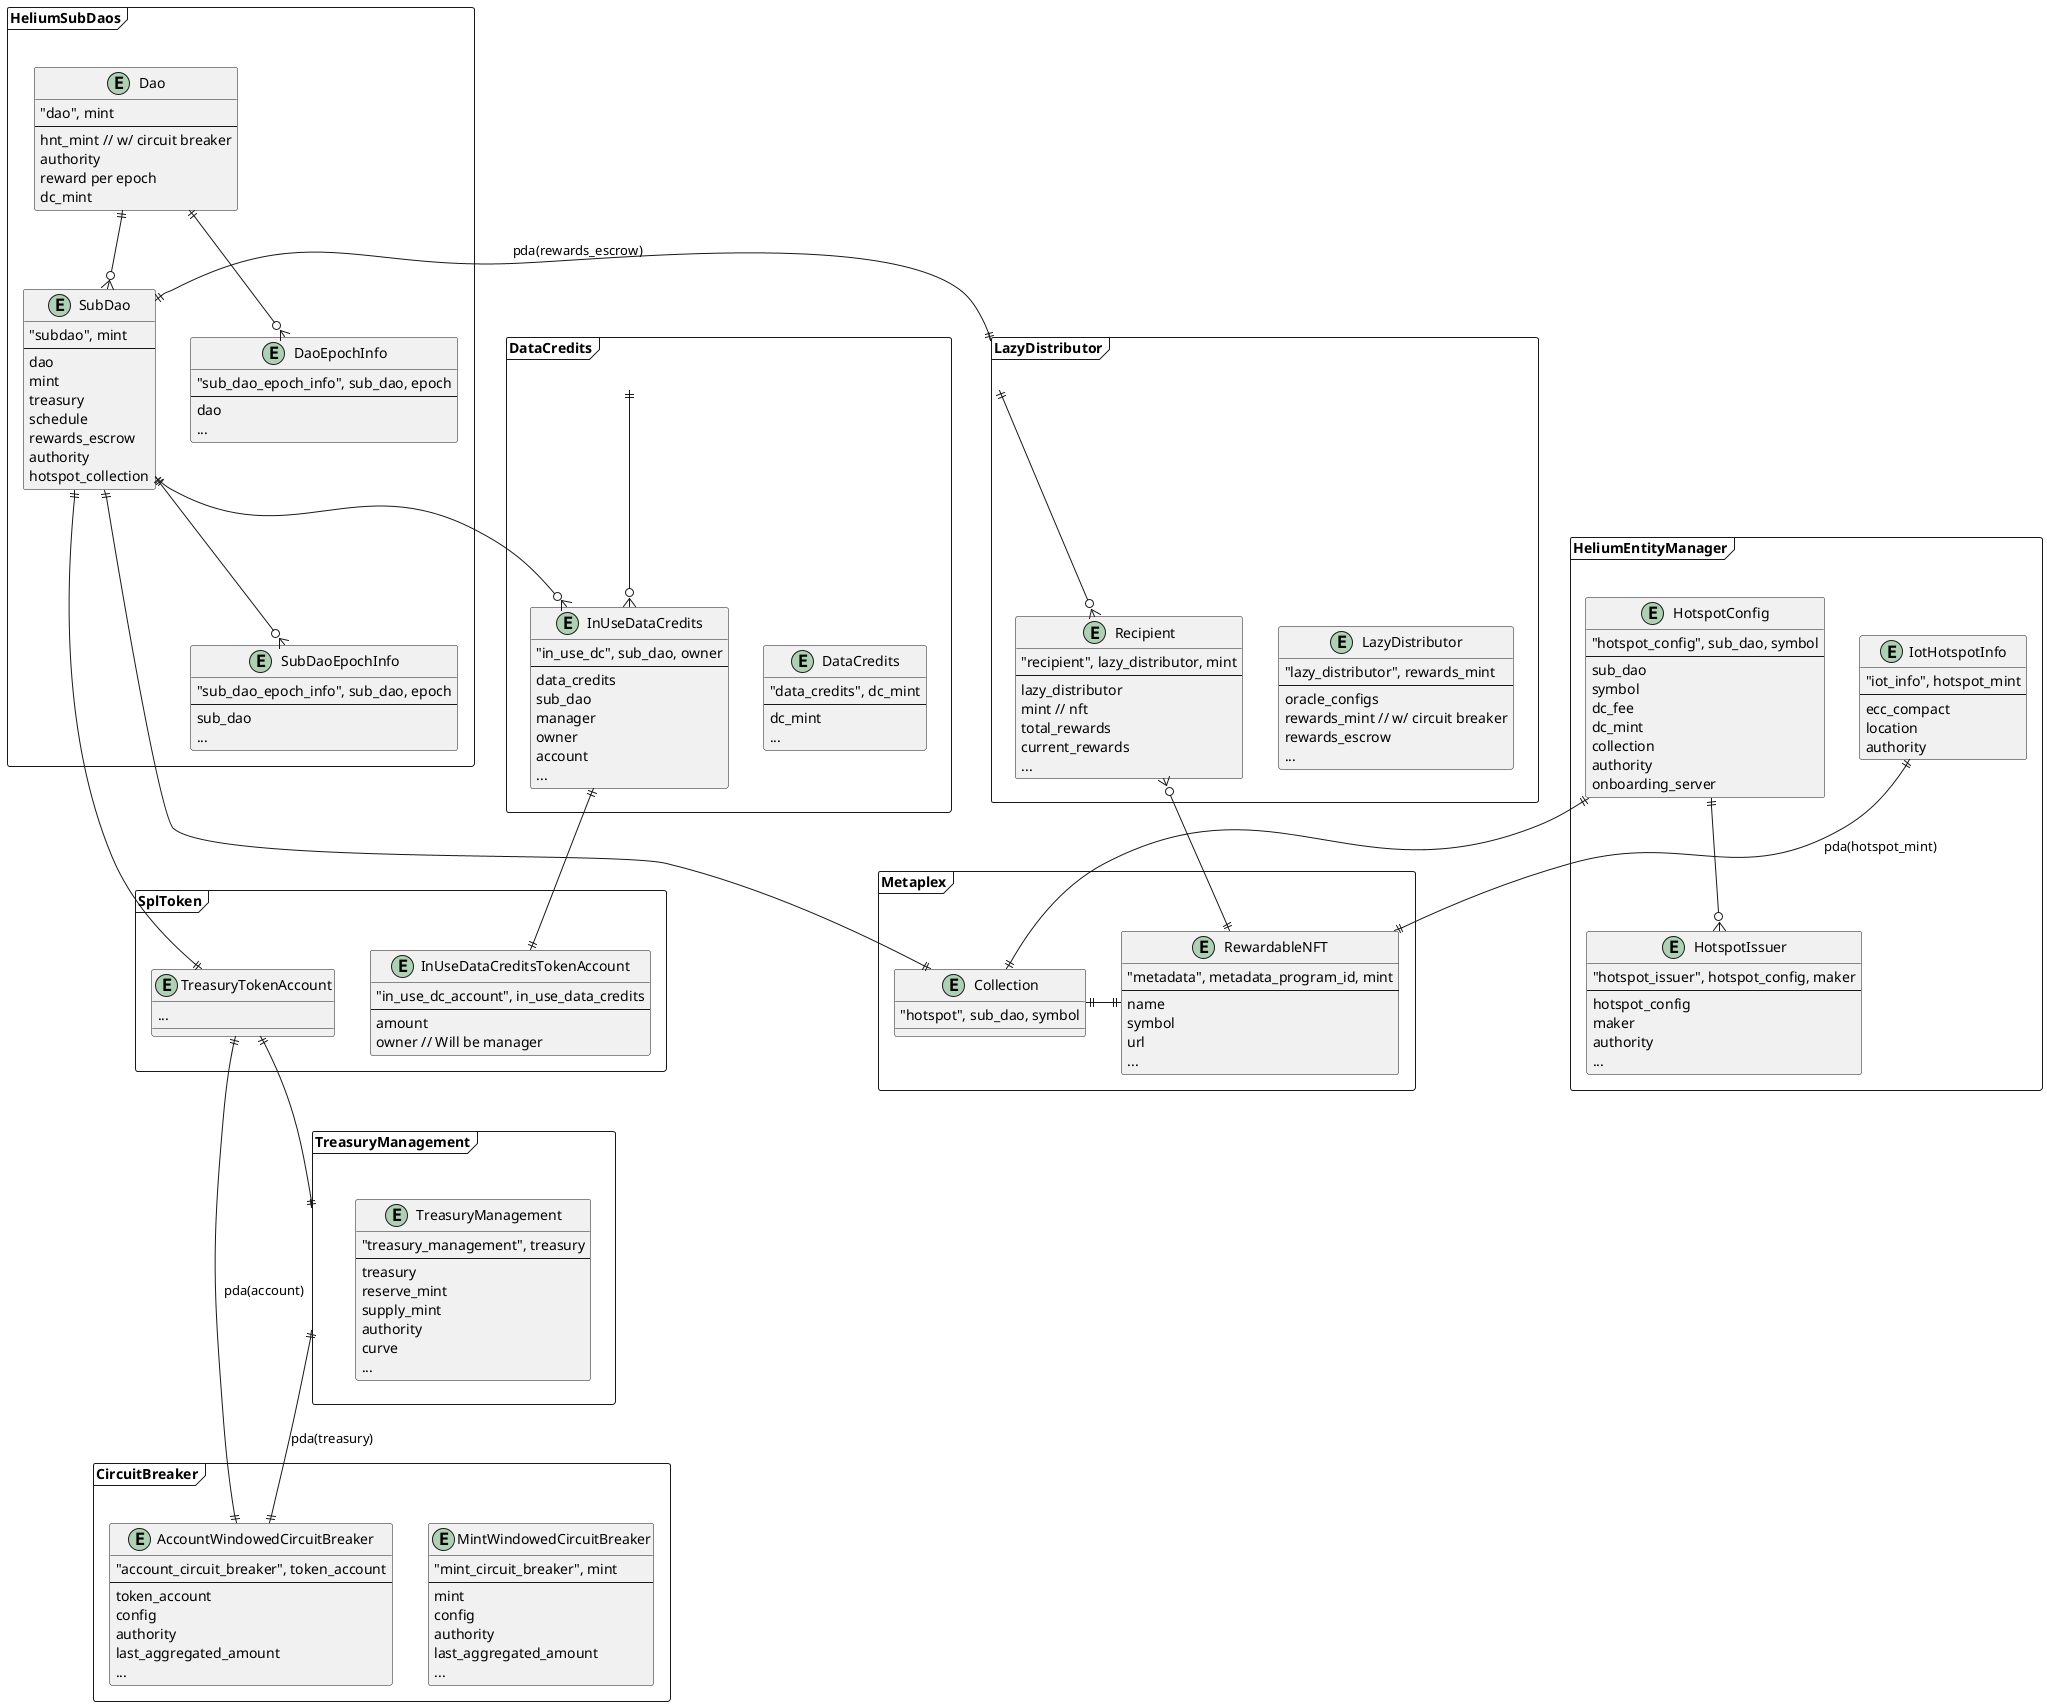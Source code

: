 @startuml

frame HeliumSubDaos {
  entity Dao {
    "dao", mint
    --
    hnt_mint // w/ circuit breaker
    authority
    reward per epoch
    dc_mint
  }

  entity SubDao {
    "subdao", mint
    --
    dao
    mint
    treasury
    schedule
    rewards_escrow
    authority
    hotspot_collection
  }

  entity DaoEpochInfo {
    "sub_dao_epoch_info", sub_dao, epoch
    --
    dao
    ...
  }

  entity SubDaoEpochInfo {
    "sub_dao_epoch_info", sub_dao, epoch
    --
    sub_dao
    ...
  }
}

frame DataCredits {
  entity DataCredits {
    "data_credits", dc_mint
    --
    dc_mint
    ...
  }

  entity InUseDataCredits {
    "in_use_dc", sub_dao, owner
    --
    data_credits
    sub_dao
    manager
    owner
    account
    ...
  }
}

frame SplToken {
  entity InUseDataCreditsTokenAccount {
    "in_use_dc_account", in_use_data_credits
    --
    amount
    owner // Will be manager
  }

  entity TreasuryTokenAccount {
    ...
  }
}

frame CircuitBreaker {
  entity MintWindowedCircuitBreaker {
    "mint_circuit_breaker", mint
    --
    mint
    config
    authority
    last_aggregated_amount
    ...
  }

  entity AccountWindowedCircuitBreaker {
    "account_circuit_breaker", token_account
    --
    token_account
    config
    authority
    last_aggregated_amount
    ...
  }
}

frame HeliumEntityManager {
  entity HotspotConfig {
    "hotspot_config", sub_dao, symbol
    --
    sub_dao
    symbol
    dc_fee
    dc_mint
    collection
    authority
    onboarding_server
  }

  entity HotspotIssuer {
    "hotspot_issuer", hotspot_config, maker
    --
    hotspot_config
    maker
    authority
    ...
  }

  entity IotHotspotInfo {
    "iot_info", hotspot_mint
    --
    ecc_compact
    location
    authority
  }
}

frame LazyDistributor {
  entity LazyDistributor {
    "lazy_distributor", rewards_mint
    --
    oracle_configs
    rewards_mint // w/ circuit breaker
    rewards_escrow
    ...
  }

  entity Recipient {
    "recipient", lazy_distributor, mint
    ---
    lazy_distributor
    mint // nft
    total_rewards
    current_rewards
    ...
  }
}

frame Metaplex {
  entity Collection {
    "hotspot", sub_dao, symbol
  }

  entity RewardableNFT {
    "metadata", metadata_program_id, mint
    --
    name
    symbol
    url
    ...
  }
}

frame TreasuryManagement {
  entity TreasuryManagement {
    "treasury_management", treasury
    --
    treasury
    reserve_mint
    supply_mint
    authority
    curve
    ...
  }
}


DataCredits  ||--o{ InUseDataCredits
InUseDataCredits ||--|| InUseDataCreditsTokenAccount

SubDao ||--o{ InUseDataCredits

SubDao ||--|| TreasuryTokenAccount
TreasuryTokenAccount ||--|| TreasuryManagement

TreasuryTokenAccount ||--|| AccountWindowedCircuitBreaker : pda(account)

SubDao ||-|| LazyDistributor : pda(rewards_escrow)

SubDao ||-|| Collection

TreasuryManagement ||--|| AccountWindowedCircuitBreaker : pda(treasury)


Dao ||--o{ SubDao
Dao ||--o{ DaoEpochInfo 
SubDao ||--o{ SubDaoEpochInfo

HotspotConfig ||--o{ HotspotIssuer
HotspotConfig ||--|| Collection

LazyDistributor ||--o{ Recipient

Recipient }o--|| RewardableNFT

RewardableNFT ||-|| Collection

IotHotspotInfo ||-|| RewardableNFT : pda(hotspot_mint)

@enduml